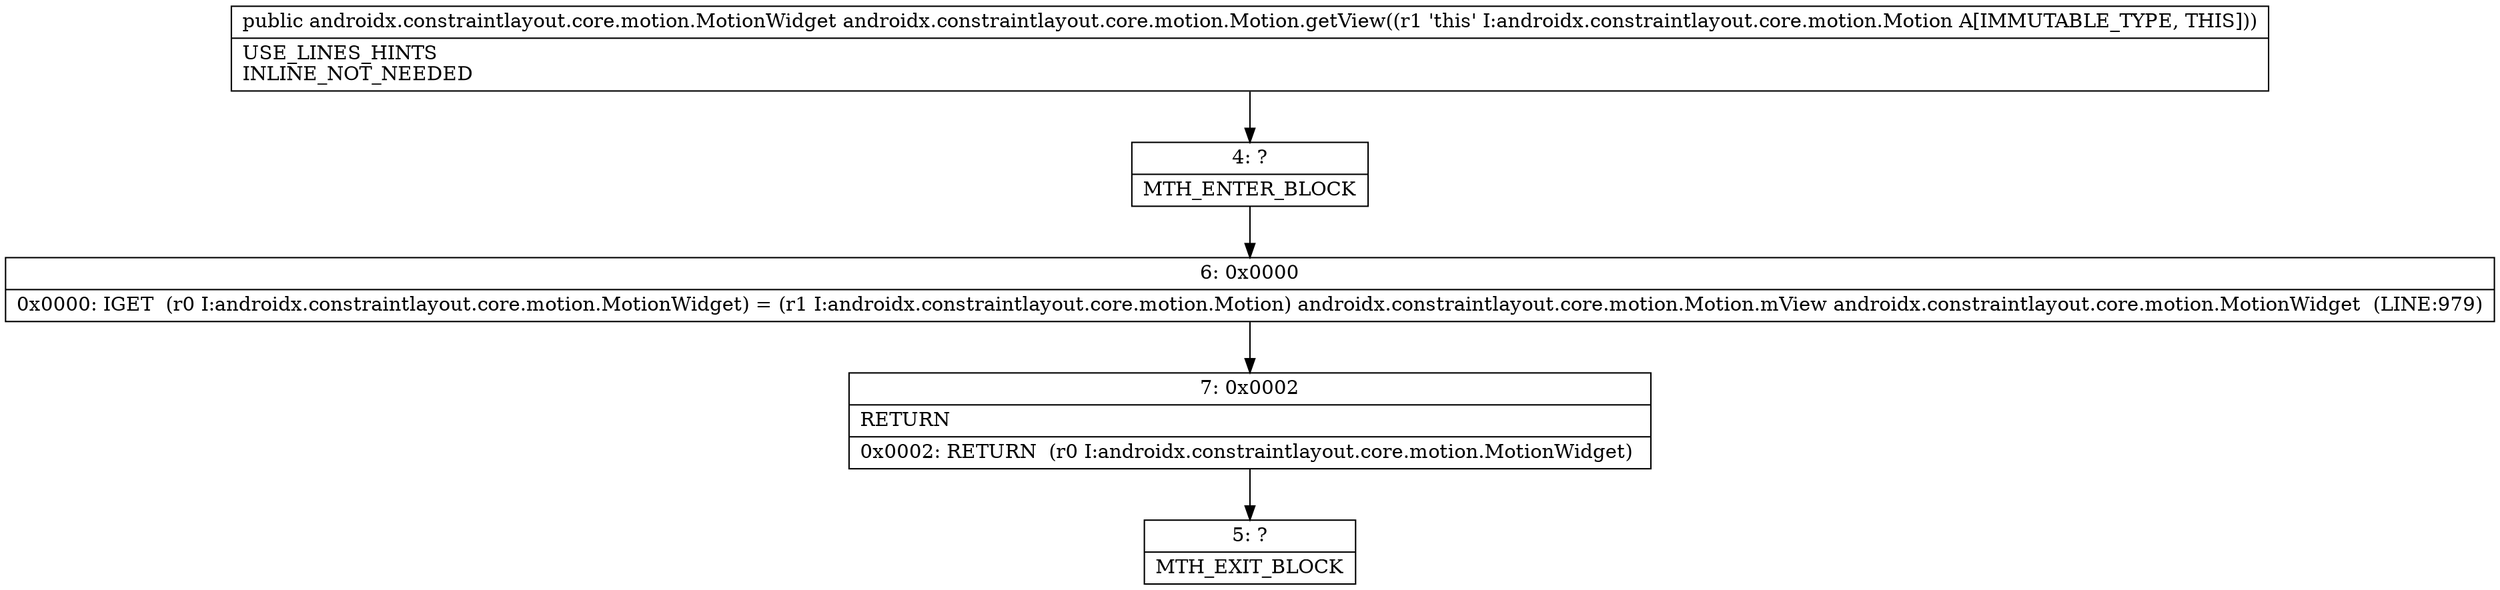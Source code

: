 digraph "CFG forandroidx.constraintlayout.core.motion.Motion.getView()Landroidx\/constraintlayout\/core\/motion\/MotionWidget;" {
Node_4 [shape=record,label="{4\:\ ?|MTH_ENTER_BLOCK\l}"];
Node_6 [shape=record,label="{6\:\ 0x0000|0x0000: IGET  (r0 I:androidx.constraintlayout.core.motion.MotionWidget) = (r1 I:androidx.constraintlayout.core.motion.Motion) androidx.constraintlayout.core.motion.Motion.mView androidx.constraintlayout.core.motion.MotionWidget  (LINE:979)\l}"];
Node_7 [shape=record,label="{7\:\ 0x0002|RETURN\l|0x0002: RETURN  (r0 I:androidx.constraintlayout.core.motion.MotionWidget) \l}"];
Node_5 [shape=record,label="{5\:\ ?|MTH_EXIT_BLOCK\l}"];
MethodNode[shape=record,label="{public androidx.constraintlayout.core.motion.MotionWidget androidx.constraintlayout.core.motion.Motion.getView((r1 'this' I:androidx.constraintlayout.core.motion.Motion A[IMMUTABLE_TYPE, THIS]))  | USE_LINES_HINTS\lINLINE_NOT_NEEDED\l}"];
MethodNode -> Node_4;Node_4 -> Node_6;
Node_6 -> Node_7;
Node_7 -> Node_5;
}


